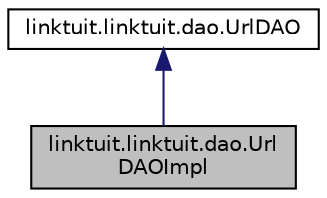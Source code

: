 digraph "linktuit.linktuit.dao.UrlDAOImpl"
{
 // LATEX_PDF_SIZE
  edge [fontname="Helvetica",fontsize="10",labelfontname="Helvetica",labelfontsize="10"];
  node [fontname="Helvetica",fontsize="10",shape=record];
  Node1 [label="linktuit.linktuit.dao.Url\lDAOImpl",height=0.2,width=0.4,color="black", fillcolor="grey75", style="filled", fontcolor="black",tooltip=" "];
  Node2 -> Node1 [dir="back",color="midnightblue",fontsize="10",style="solid",fontname="Helvetica"];
  Node2 [label="linktuit.linktuit.dao.UrlDAO",height=0.2,width=0.4,color="black", fillcolor="white", style="filled",URL="$interfacelinktuit_1_1linktuit_1_1dao_1_1_url_d_a_o.html",tooltip=" "];
}

